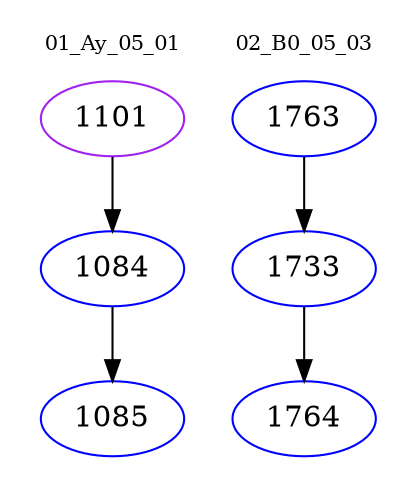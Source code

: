 digraph{
subgraph cluster_0 {
color = white
label = "01_Ay_05_01";
fontsize=10;
T0_1101 [label="1101", color="purple"]
T0_1101 -> T0_1084 [color="black"]
T0_1084 [label="1084", color="blue"]
T0_1084 -> T0_1085 [color="black"]
T0_1085 [label="1085", color="blue"]
}
subgraph cluster_1 {
color = white
label = "02_B0_05_03";
fontsize=10;
T1_1763 [label="1763", color="blue"]
T1_1763 -> T1_1733 [color="black"]
T1_1733 [label="1733", color="blue"]
T1_1733 -> T1_1764 [color="black"]
T1_1764 [label="1764", color="blue"]
}
}
